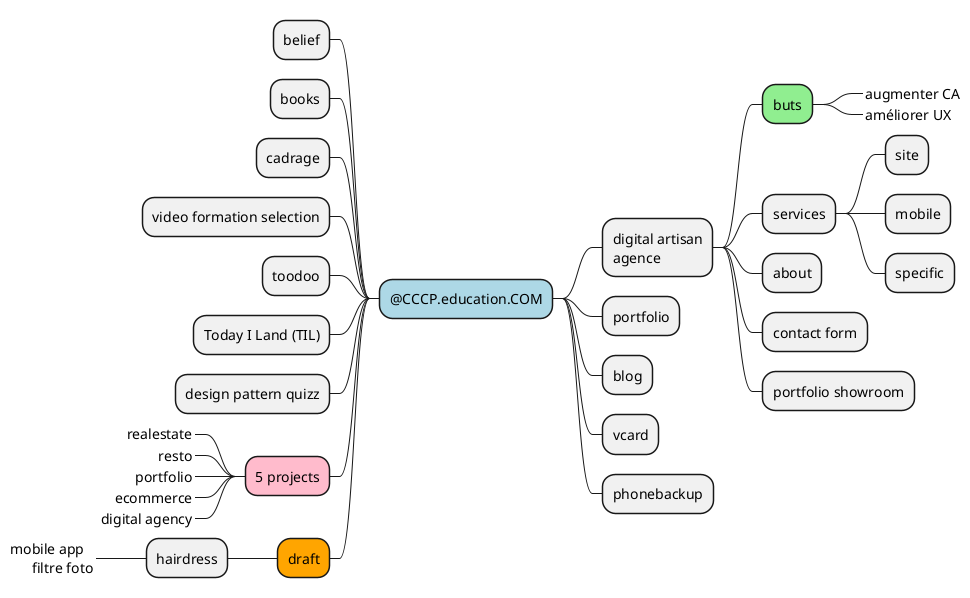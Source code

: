 @startmindmap
*[#lightblue] @CCCP.education.COM

**:digital artisan
agence;


***[#lightgreen] buts
****_  augmenter CA
****_  améliorer UX
*** services
**** site
**** mobile
**** specific
*** about
*** contact form
*** portfolio showroom
** portfolio
** blog
** vcard
** phonebackup

left side

** belief
** books
** cadrage
** video formation selection
** toodoo
** Today I Land (TIL)
** design pattern quizz
**[#FFBBCC] 5 projects
***_ realestate
***_ resto
***_ portfolio
***_ ecommerce
***_ digital agency
**[#Orange] draft
*** hairdress
****_:mobile app
      filtre foto;

@endmindmap